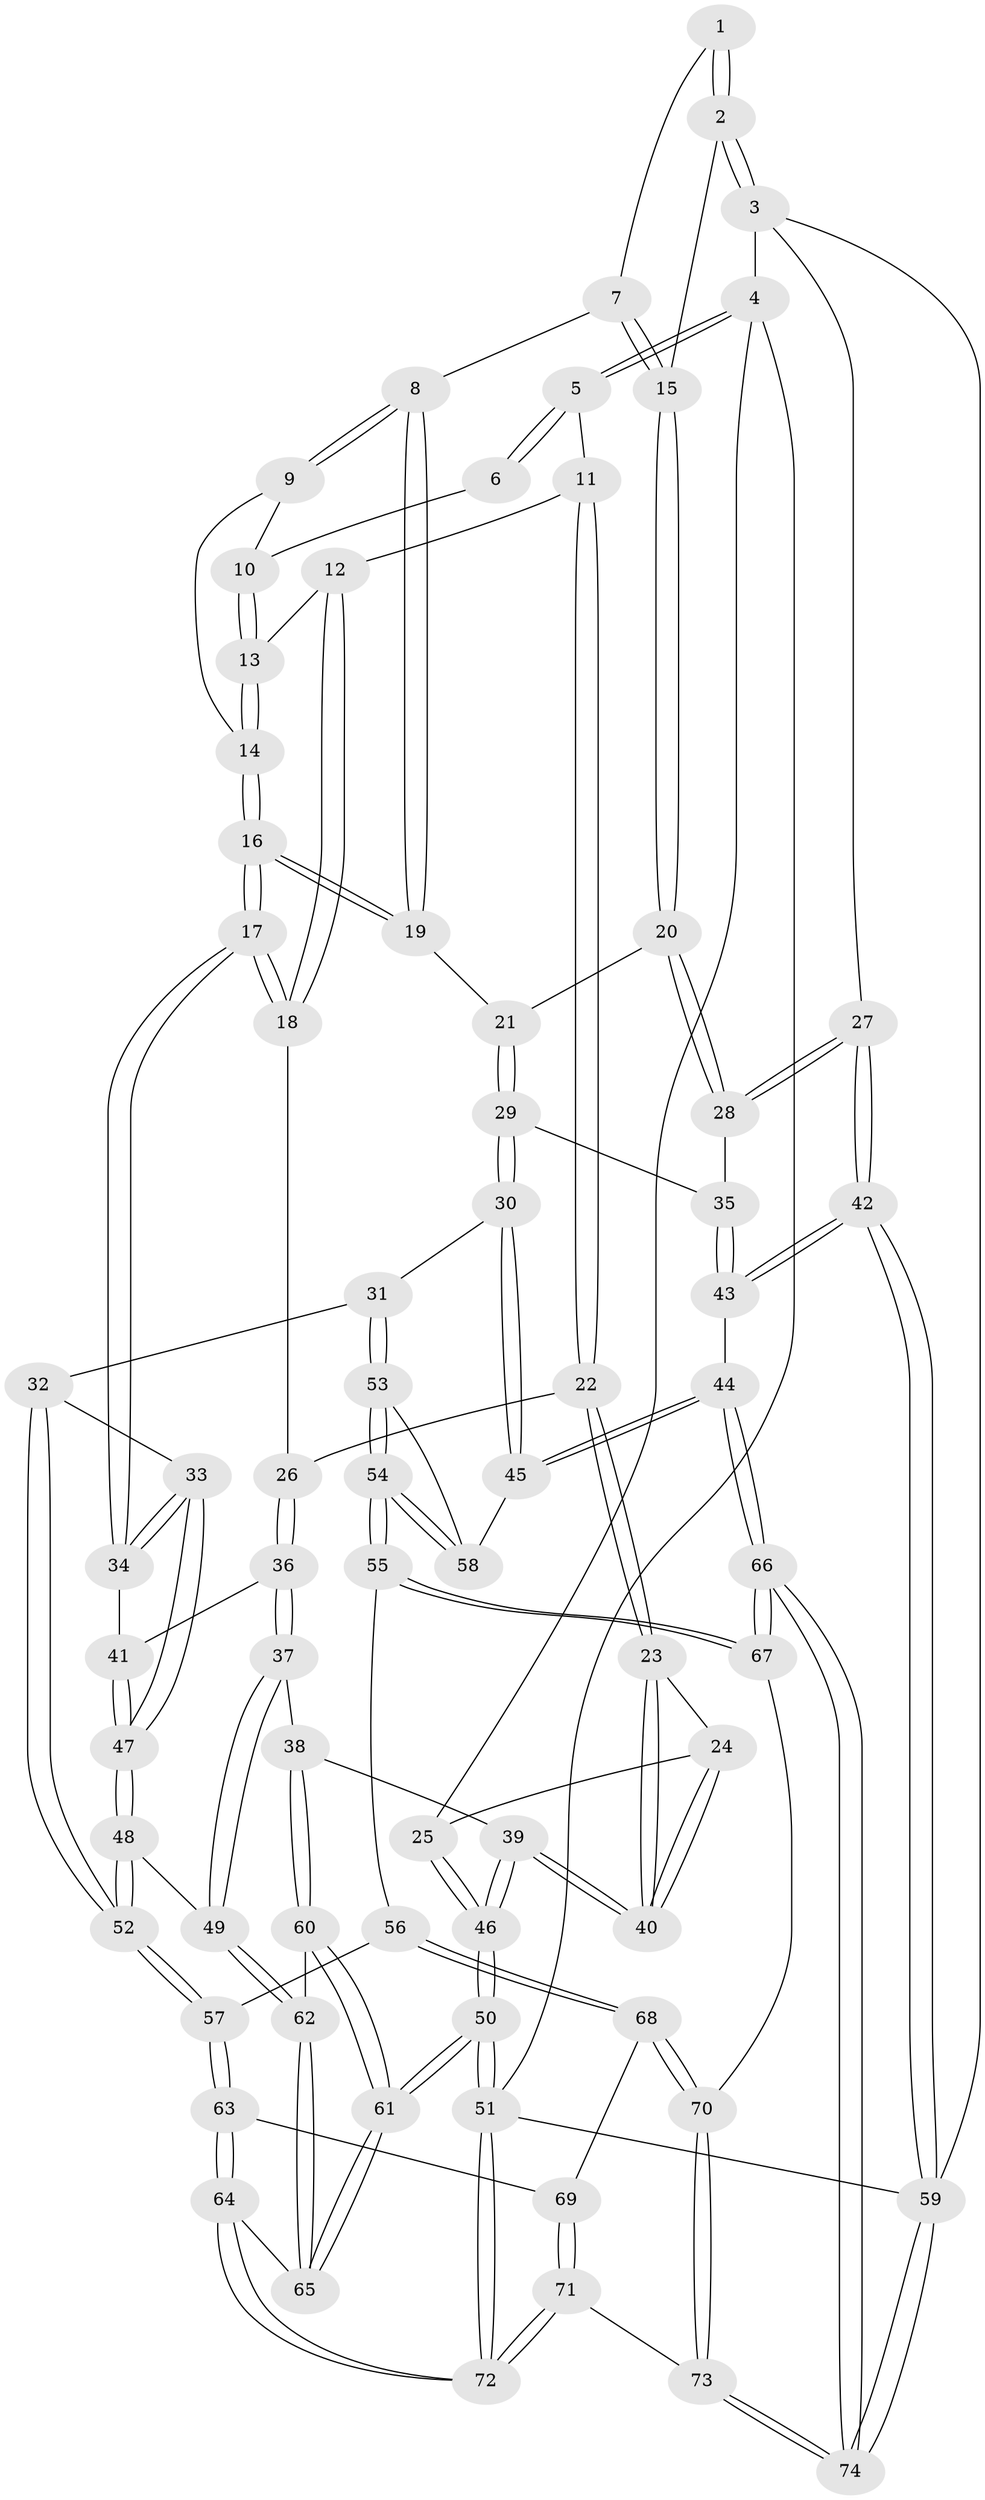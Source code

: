 // Generated by graph-tools (version 1.1) at 2025/11/02/27/25 16:11:56]
// undirected, 74 vertices, 182 edges
graph export_dot {
graph [start="1"]
  node [color=gray90,style=filled];
  1 [pos="+0.8038955191359812+0"];
  2 [pos="+1+0"];
  3 [pos="+1+0"];
  4 [pos="+0+0"];
  5 [pos="+0.2689887240385867+0"];
  6 [pos="+0.6849179464101657+0"];
  7 [pos="+0.8210580975691454+0.13214458462744122"];
  8 [pos="+0.789849014892323+0.16814772592718844"];
  9 [pos="+0.6839781923471231+0.06696565059367049"];
  10 [pos="+0.6731406234191118+0"];
  11 [pos="+0.27883278302462905+0"];
  12 [pos="+0.5542659618667537+0.15415802526419262"];
  13 [pos="+0.5615092390991917+0.14806087814516847"];
  14 [pos="+0.6752264359930664+0.1580856161002225"];
  15 [pos="+0.9204734445034694+0.16974264187524837"];
  16 [pos="+0.6899488092833979+0.281694872687528"];
  17 [pos="+0.6379001470850391+0.3262352515318335"];
  18 [pos="+0.5500628817967478+0.2542303294005832"];
  19 [pos="+0.7638704382884106+0.2636401064545582"];
  20 [pos="+0.9111862576906753+0.25823783097020886"];
  21 [pos="+0.8331743522301763+0.28176927520160977"];
  22 [pos="+0.3020533834406112+0.21621896498535106"];
  23 [pos="+0.20296559791799781+0.28774641539673035"];
  24 [pos="+0+0.24269593882800888"];
  25 [pos="+0+0.1651613364418394"];
  26 [pos="+0.3154688928002704+0.2285568737410906"];
  27 [pos="+1+0.37643902467178925"];
  28 [pos="+1+0.3168623223844992"];
  29 [pos="+0.8535409275842853+0.4277629668641638"];
  30 [pos="+0.7371487400185509+0.5058314313330616"];
  31 [pos="+0.6915294613496311+0.4980500799432041"];
  32 [pos="+0.6659459411602338+0.48584037773406413"];
  33 [pos="+0.6575110847602299+0.4740896031569356"];
  34 [pos="+0.6251368508281107+0.421677221957351"];
  35 [pos="+0.8654067719809684+0.42937650524850135"];
  36 [pos="+0.39317957821851485+0.4363164986488589"];
  37 [pos="+0.2675084861300143+0.5030258758521667"];
  38 [pos="+0.15320899997221202+0.5415073659999116"];
  39 [pos="+0.13546340960223038+0.5193819346921837"];
  40 [pos="+0.13449898582352757+0.4882892637922306"];
  41 [pos="+0.4204831753760631+0.45291548984872415"];
  42 [pos="+1+0.6510903169165061"];
  43 [pos="+1+0.6541123746984738"];
  44 [pos="+0.9833599336070848+0.7059978611043655"];
  45 [pos="+0.8984804837645379+0.6554918294756934"];
  46 [pos="+0+0.5233119904569555"];
  47 [pos="+0.42674945322958024+0.6140132108086134"];
  48 [pos="+0.4250243384847936+0.6377401263577105"];
  49 [pos="+0.40636168806078693+0.6478289286101993"];
  50 [pos="+0+1"];
  51 [pos="+0+1"];
  52 [pos="+0.5452503555003158+0.6872572783238422"];
  53 [pos="+0.6963608111735045+0.5626320495693827"];
  54 [pos="+0.6690978586959181+0.747604090267056"];
  55 [pos="+0.6673800256834997+0.7505174233448658"];
  56 [pos="+0.5716669855091897+0.7245584889161651"];
  57 [pos="+0.5582761347173225+0.7152110096236263"];
  58 [pos="+0.7345267503225039+0.6812064805560519"];
  59 [pos="+1+1"];
  60 [pos="+0.16236410419644248+0.6079142215036254"];
  61 [pos="+0+1"];
  62 [pos="+0.332678241882074+0.7011492865247795"];
  63 [pos="+0.44463218233182106+0.8448064513783777"];
  64 [pos="+0.39990735255260224+0.8593865185793226"];
  65 [pos="+0.33317619388262926+0.7425599028607148"];
  66 [pos="+0.8280321143363174+0.8669845548525779"];
  67 [pos="+0.6921370076284529+0.7802247187481618"];
  68 [pos="+0.5745929930188414+0.8912343722726576"];
  69 [pos="+0.47505829130094374+0.8574114226918672"];
  70 [pos="+0.5858324239160811+0.905215955447295"];
  71 [pos="+0.5995881815331908+1"];
  72 [pos="+0.2965198151323141+1"];
  73 [pos="+0.650539908236132+1"];
  74 [pos="+0.7749283582557764+1"];
  1 -- 2;
  1 -- 2;
  1 -- 7;
  2 -- 3;
  2 -- 3;
  2 -- 15;
  3 -- 4;
  3 -- 27;
  3 -- 59;
  4 -- 5;
  4 -- 5;
  4 -- 25;
  4 -- 51;
  5 -- 6;
  5 -- 6;
  5 -- 11;
  6 -- 10;
  7 -- 8;
  7 -- 15;
  7 -- 15;
  8 -- 9;
  8 -- 9;
  8 -- 19;
  8 -- 19;
  9 -- 10;
  9 -- 14;
  10 -- 13;
  10 -- 13;
  11 -- 12;
  11 -- 22;
  11 -- 22;
  12 -- 13;
  12 -- 18;
  12 -- 18;
  13 -- 14;
  13 -- 14;
  14 -- 16;
  14 -- 16;
  15 -- 20;
  15 -- 20;
  16 -- 17;
  16 -- 17;
  16 -- 19;
  16 -- 19;
  17 -- 18;
  17 -- 18;
  17 -- 34;
  17 -- 34;
  18 -- 26;
  19 -- 21;
  20 -- 21;
  20 -- 28;
  20 -- 28;
  21 -- 29;
  21 -- 29;
  22 -- 23;
  22 -- 23;
  22 -- 26;
  23 -- 24;
  23 -- 40;
  23 -- 40;
  24 -- 25;
  24 -- 40;
  24 -- 40;
  25 -- 46;
  25 -- 46;
  26 -- 36;
  26 -- 36;
  27 -- 28;
  27 -- 28;
  27 -- 42;
  27 -- 42;
  28 -- 35;
  29 -- 30;
  29 -- 30;
  29 -- 35;
  30 -- 31;
  30 -- 45;
  30 -- 45;
  31 -- 32;
  31 -- 53;
  31 -- 53;
  32 -- 33;
  32 -- 52;
  32 -- 52;
  33 -- 34;
  33 -- 34;
  33 -- 47;
  33 -- 47;
  34 -- 41;
  35 -- 43;
  35 -- 43;
  36 -- 37;
  36 -- 37;
  36 -- 41;
  37 -- 38;
  37 -- 49;
  37 -- 49;
  38 -- 39;
  38 -- 60;
  38 -- 60;
  39 -- 40;
  39 -- 40;
  39 -- 46;
  39 -- 46;
  41 -- 47;
  41 -- 47;
  42 -- 43;
  42 -- 43;
  42 -- 59;
  42 -- 59;
  43 -- 44;
  44 -- 45;
  44 -- 45;
  44 -- 66;
  44 -- 66;
  45 -- 58;
  46 -- 50;
  46 -- 50;
  47 -- 48;
  47 -- 48;
  48 -- 49;
  48 -- 52;
  48 -- 52;
  49 -- 62;
  49 -- 62;
  50 -- 51;
  50 -- 51;
  50 -- 61;
  50 -- 61;
  51 -- 72;
  51 -- 72;
  51 -- 59;
  52 -- 57;
  52 -- 57;
  53 -- 54;
  53 -- 54;
  53 -- 58;
  54 -- 55;
  54 -- 55;
  54 -- 58;
  54 -- 58;
  55 -- 56;
  55 -- 67;
  55 -- 67;
  56 -- 57;
  56 -- 68;
  56 -- 68;
  57 -- 63;
  57 -- 63;
  59 -- 74;
  59 -- 74;
  60 -- 61;
  60 -- 61;
  60 -- 62;
  61 -- 65;
  61 -- 65;
  62 -- 65;
  62 -- 65;
  63 -- 64;
  63 -- 64;
  63 -- 69;
  64 -- 65;
  64 -- 72;
  64 -- 72;
  66 -- 67;
  66 -- 67;
  66 -- 74;
  66 -- 74;
  67 -- 70;
  68 -- 69;
  68 -- 70;
  68 -- 70;
  69 -- 71;
  69 -- 71;
  70 -- 73;
  70 -- 73;
  71 -- 72;
  71 -- 72;
  71 -- 73;
  73 -- 74;
  73 -- 74;
}
